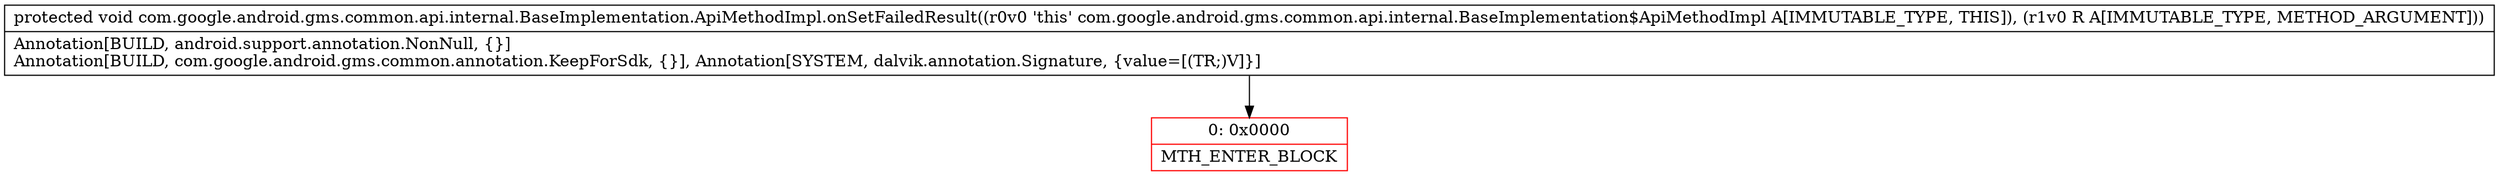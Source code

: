 digraph "CFG forcom.google.android.gms.common.api.internal.BaseImplementation.ApiMethodImpl.onSetFailedResult(Lcom\/google\/android\/gms\/common\/api\/Result;)V" {
subgraph cluster_Region_1591534214 {
label = "R(0)";
node [shape=record,color=blue];
}
Node_0 [shape=record,color=red,label="{0\:\ 0x0000|MTH_ENTER_BLOCK\l}"];
MethodNode[shape=record,label="{protected void com.google.android.gms.common.api.internal.BaseImplementation.ApiMethodImpl.onSetFailedResult((r0v0 'this' com.google.android.gms.common.api.internal.BaseImplementation$ApiMethodImpl A[IMMUTABLE_TYPE, THIS]), (r1v0 R A[IMMUTABLE_TYPE, METHOD_ARGUMENT]))  | Annotation[BUILD, android.support.annotation.NonNull, \{\}]\lAnnotation[BUILD, com.google.android.gms.common.annotation.KeepForSdk, \{\}], Annotation[SYSTEM, dalvik.annotation.Signature, \{value=[(TR;)V]\}]\l}"];
MethodNode -> Node_0;
}


